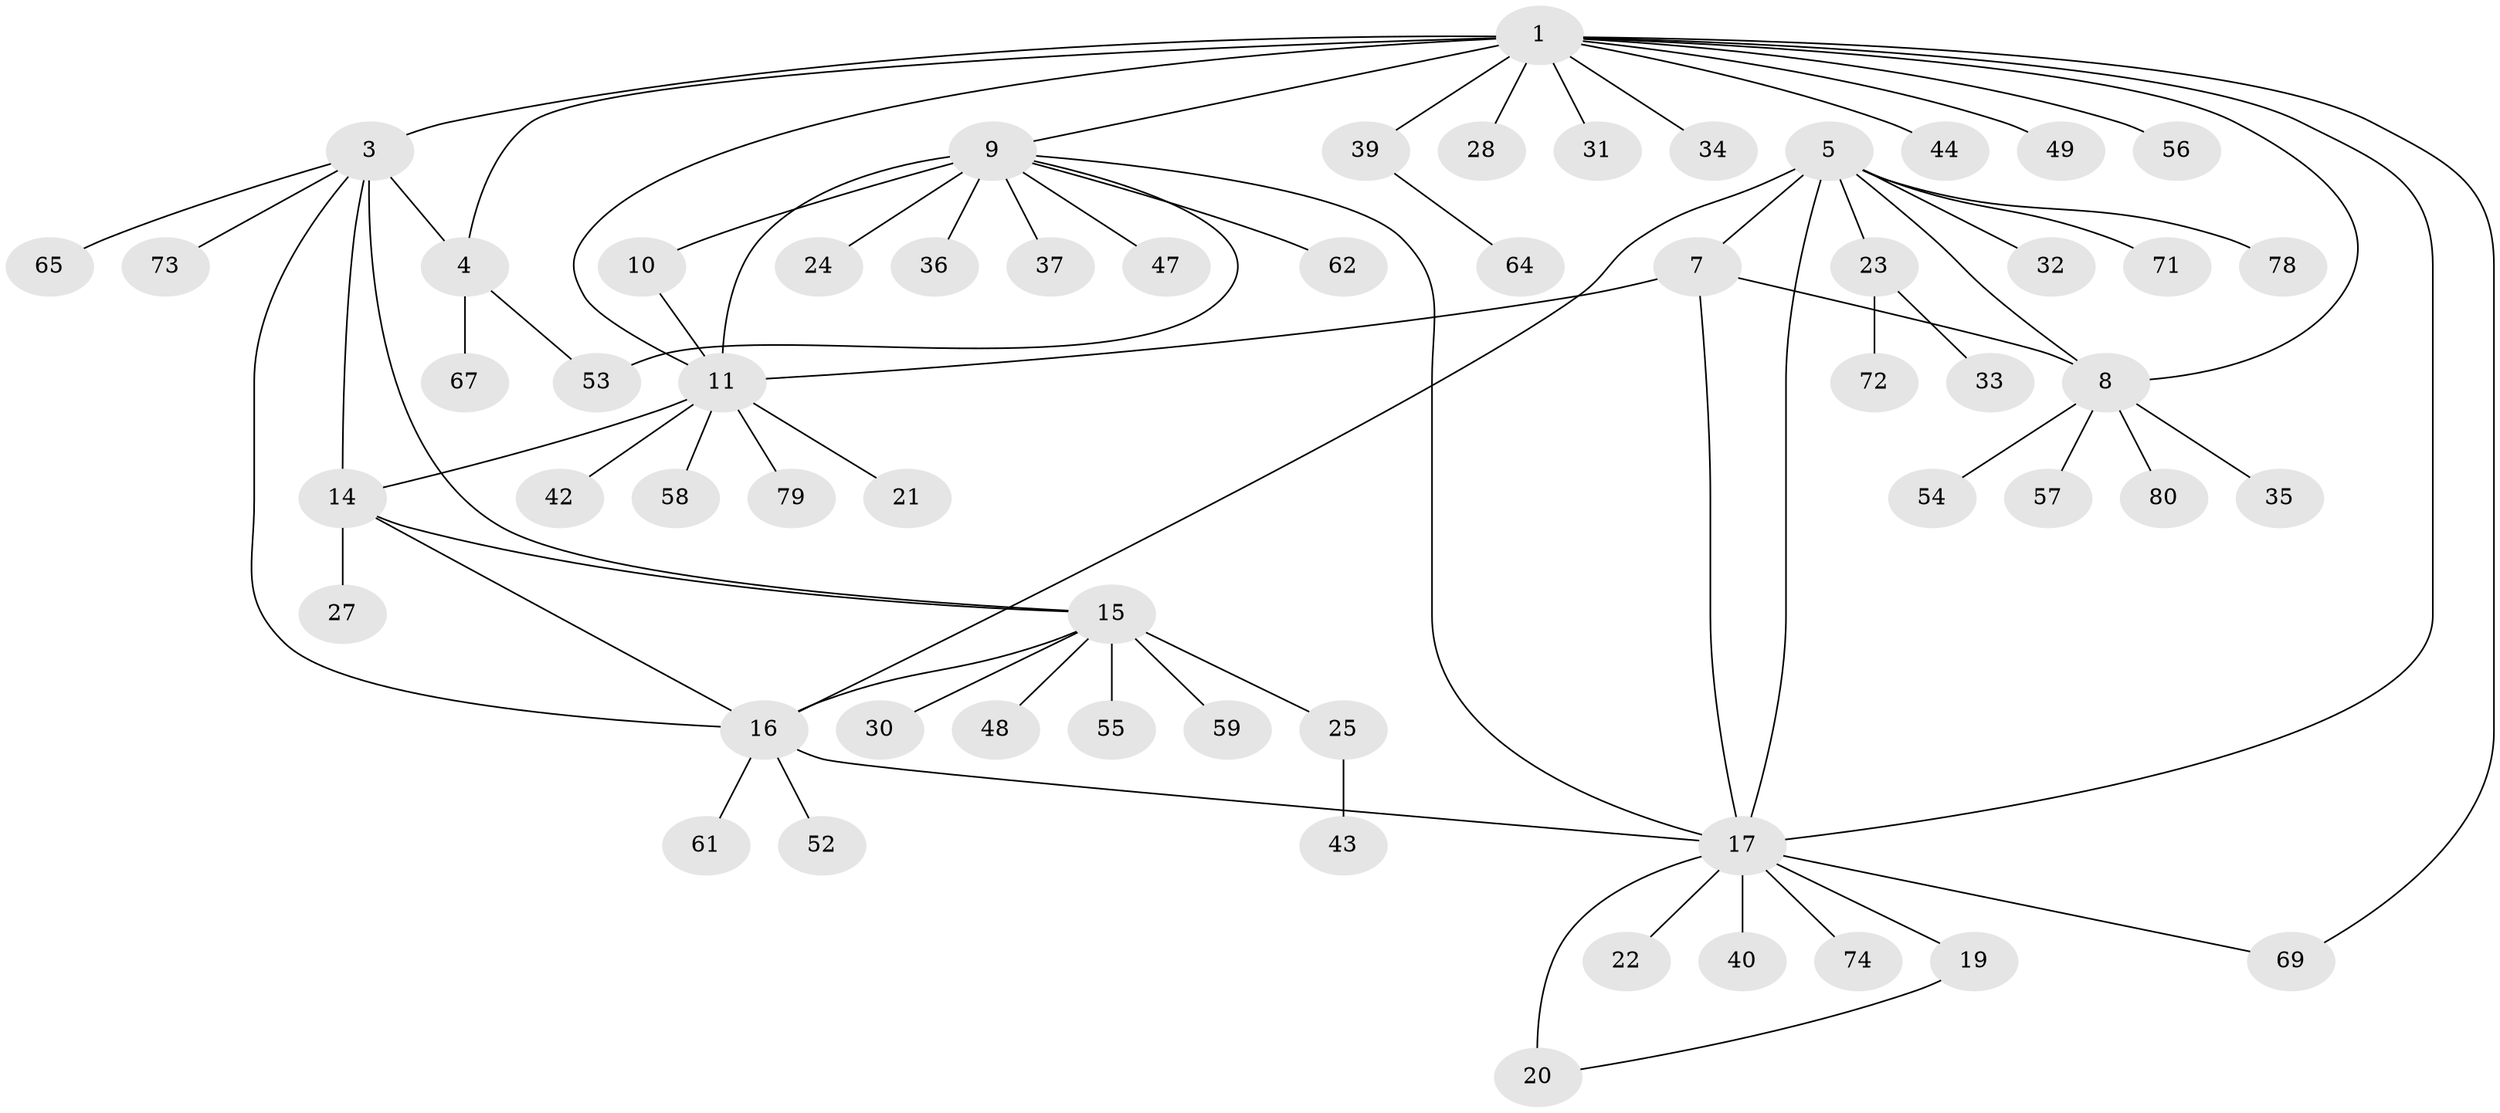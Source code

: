 // original degree distribution, {7: 0.025, 11: 0.0125, 6: 0.0625, 5: 0.025, 9: 0.0125, 4: 0.05, 10: 0.0125, 8: 0.05, 3: 0.025, 1: 0.575, 2: 0.15}
// Generated by graph-tools (version 1.1) at 2025/11/02/27/25 16:11:34]
// undirected, 59 vertices, 75 edges
graph export_dot {
graph [start="1"]
  node [color=gray90,style=filled];
  1 [super="+2"];
  3 [super="+13"];
  4 [super="+75"];
  5 [super="+6"];
  7 [super="+51"];
  8 [super="+26"];
  9 [super="+12"];
  10 [super="+77"];
  11 [super="+60"];
  14;
  15 [super="+29"];
  16 [super="+50"];
  17 [super="+18"];
  19;
  20 [super="+70"];
  21;
  22;
  23 [super="+41"];
  24;
  25;
  27;
  28;
  30;
  31;
  32;
  33 [super="+45"];
  34 [super="+38"];
  35;
  36;
  37;
  39 [super="+46"];
  40 [super="+66"];
  42;
  43;
  44;
  47;
  48;
  49;
  52;
  53;
  54;
  55 [super="+68"];
  56 [super="+63"];
  57;
  58;
  59;
  61;
  62;
  64;
  65;
  67;
  69;
  71;
  72 [super="+76"];
  73;
  74;
  78;
  79;
  80;
  1 -- 3 [weight=2];
  1 -- 4 [weight=2];
  1 -- 9;
  1 -- 49;
  1 -- 56;
  1 -- 34;
  1 -- 69;
  1 -- 39;
  1 -- 8;
  1 -- 44;
  1 -- 17;
  1 -- 28;
  1 -- 31;
  1 -- 11;
  3 -- 4;
  3 -- 65;
  3 -- 73;
  3 -- 16;
  3 -- 14;
  3 -- 15;
  4 -- 53;
  4 -- 67;
  5 -- 7 [weight=2];
  5 -- 8 [weight=2];
  5 -- 23;
  5 -- 71;
  5 -- 17;
  5 -- 32;
  5 -- 16;
  5 -- 78;
  7 -- 8;
  7 -- 11;
  7 -- 17;
  8 -- 35;
  8 -- 54;
  8 -- 57;
  8 -- 80;
  9 -- 10 [weight=2];
  9 -- 11 [weight=2];
  9 -- 24;
  9 -- 36;
  9 -- 37;
  9 -- 47;
  9 -- 53;
  9 -- 62;
  9 -- 17;
  10 -- 11;
  11 -- 14;
  11 -- 21;
  11 -- 42;
  11 -- 58;
  11 -- 79;
  14 -- 15;
  14 -- 16;
  14 -- 27;
  15 -- 16;
  15 -- 25;
  15 -- 30;
  15 -- 48;
  15 -- 59;
  15 -- 55;
  16 -- 17;
  16 -- 52;
  16 -- 61;
  17 -- 19 [weight=2];
  17 -- 20 [weight=2];
  17 -- 22;
  17 -- 69;
  17 -- 40;
  17 -- 74;
  19 -- 20;
  23 -- 33;
  23 -- 72;
  25 -- 43;
  39 -- 64;
}
